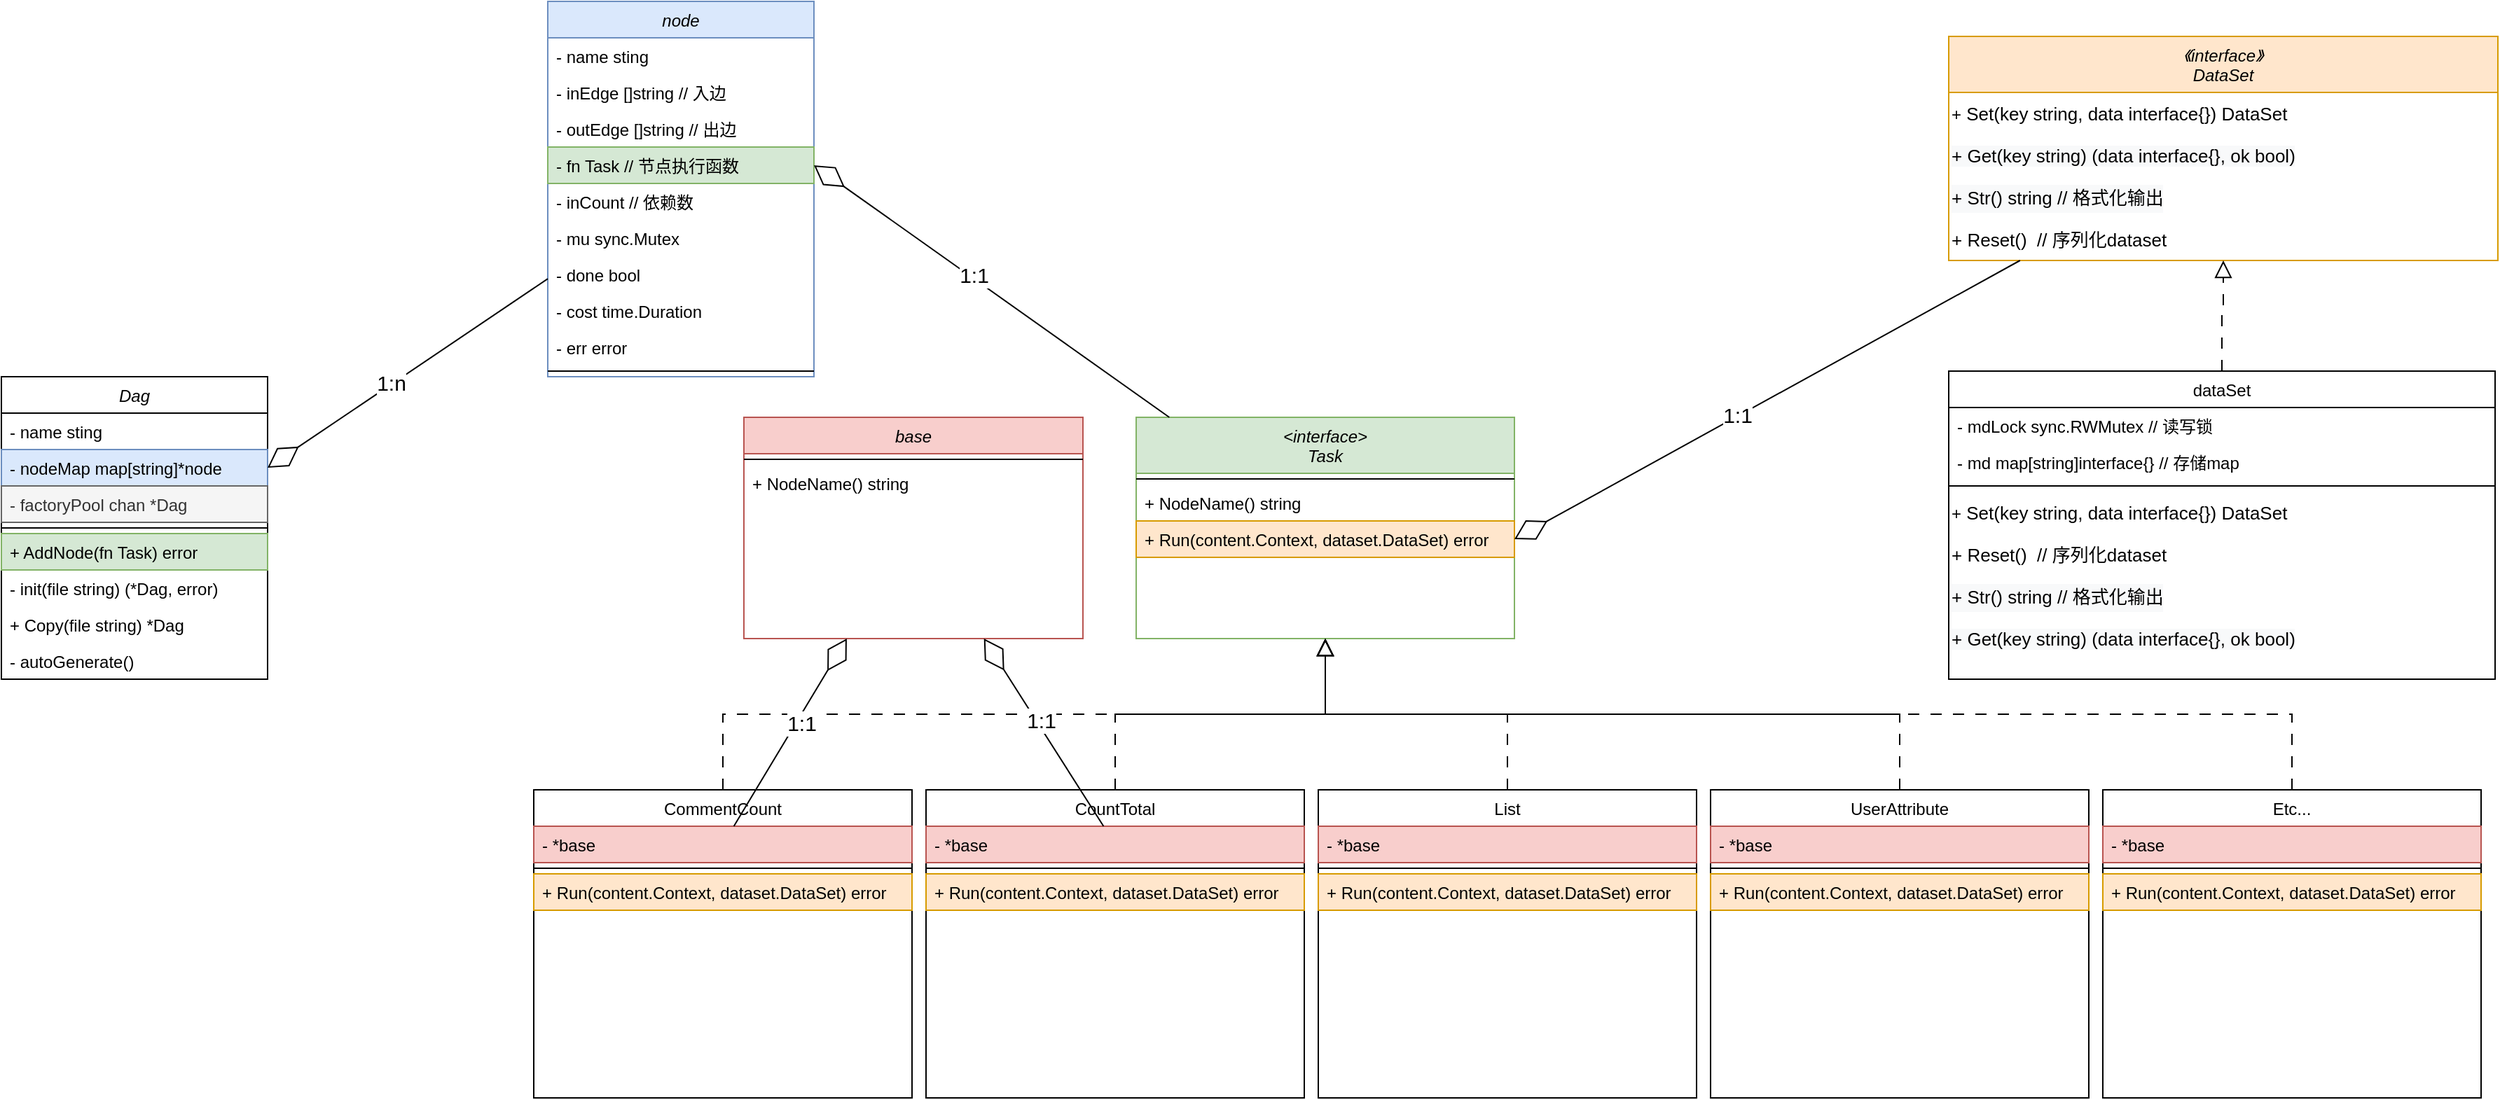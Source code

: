 <mxfile version="24.7.16">
  <diagram name="第 1 页" id="v13qHJoqfvRbCU6Fkaf9">
    <mxGraphModel dx="1930" dy="604" grid="1" gridSize="10" guides="1" tooltips="1" connect="1" arrows="1" fold="1" page="1" pageScale="1" pageWidth="827" pageHeight="1169" math="0" shadow="0">
      <root>
        <mxCell id="0" />
        <mxCell id="1" parent="0" />
        <mxCell id="w0srNRNJxV0aufEhzPkD-31" value="Dag" style="swimlane;fontStyle=2;align=center;verticalAlign=top;childLayout=stackLayout;horizontal=1;startSize=26;horizontalStack=0;resizeParent=1;resizeLast=0;collapsible=1;marginBottom=0;rounded=0;shadow=0;strokeWidth=1;fontSize=12;" vertex="1" parent="1">
          <mxGeometry x="-290" y="585" width="190" height="216" as="geometry">
            <mxRectangle x="230" y="140" width="160" height="26" as="alternateBounds" />
          </mxGeometry>
        </mxCell>
        <mxCell id="w0srNRNJxV0aufEhzPkD-32" value="- name sting" style="text;align=left;verticalAlign=top;spacingLeft=4;spacingRight=4;overflow=hidden;rotatable=0;points=[[0,0.5],[1,0.5]];portConstraint=eastwest;fontSize=12;" vertex="1" parent="w0srNRNJxV0aufEhzPkD-31">
          <mxGeometry y="26" width="190" height="26" as="geometry" />
        </mxCell>
        <mxCell id="w0srNRNJxV0aufEhzPkD-33" value="- nodeMap map[string]*node" style="text;align=left;verticalAlign=top;spacingLeft=4;spacingRight=4;overflow=hidden;rotatable=0;points=[[0,0.5],[1,0.5]];portConstraint=eastwest;rounded=0;shadow=0;html=0;fillColor=#dae8fc;strokeColor=#6c8ebf;fontSize=12;" vertex="1" parent="w0srNRNJxV0aufEhzPkD-31">
          <mxGeometry y="52" width="190" height="26" as="geometry" />
        </mxCell>
        <mxCell id="w0srNRNJxV0aufEhzPkD-34" value="- factoryPool chan *Dag" style="text;align=left;verticalAlign=top;spacingLeft=4;spacingRight=4;overflow=hidden;rotatable=0;points=[[0,0.5],[1,0.5]];portConstraint=eastwest;rounded=0;shadow=0;html=0;fillColor=#f5f5f5;fontColor=#333333;strokeColor=#666666;fontSize=12;" vertex="1" parent="w0srNRNJxV0aufEhzPkD-31">
          <mxGeometry y="78" width="190" height="26" as="geometry" />
        </mxCell>
        <mxCell id="w0srNRNJxV0aufEhzPkD-35" value="" style="line;html=1;strokeWidth=1;align=left;verticalAlign=middle;spacingTop=-1;spacingLeft=3;spacingRight=3;rotatable=0;labelPosition=right;points=[];portConstraint=eastwest;fontSize=12;" vertex="1" parent="w0srNRNJxV0aufEhzPkD-31">
          <mxGeometry y="104" width="190" height="8" as="geometry" />
        </mxCell>
        <mxCell id="w0srNRNJxV0aufEhzPkD-36" value="+ AddNode(fn Task) error" style="text;align=left;verticalAlign=top;spacingLeft=4;spacingRight=4;overflow=hidden;rotatable=0;points=[[0,0.5],[1,0.5]];portConstraint=eastwest;fillColor=#d5e8d4;strokeColor=#82b366;fontSize=12;" vertex="1" parent="w0srNRNJxV0aufEhzPkD-31">
          <mxGeometry y="112" width="190" height="26" as="geometry" />
        </mxCell>
        <mxCell id="w0srNRNJxV0aufEhzPkD-37" value="- init(file string) (*Dag, error)" style="text;align=left;verticalAlign=top;spacingLeft=4;spacingRight=4;overflow=hidden;rotatable=0;points=[[0,0.5],[1,0.5]];portConstraint=eastwest;fontSize=12;" vertex="1" parent="w0srNRNJxV0aufEhzPkD-31">
          <mxGeometry y="138" width="190" height="26" as="geometry" />
        </mxCell>
        <mxCell id="w0srNRNJxV0aufEhzPkD-38" value="+ Copy(file string) *Dag" style="text;align=left;verticalAlign=top;spacingLeft=4;spacingRight=4;overflow=hidden;rotatable=0;points=[[0,0.5],[1,0.5]];portConstraint=eastwest;fontSize=12;" vertex="1" parent="w0srNRNJxV0aufEhzPkD-31">
          <mxGeometry y="164" width="190" height="26" as="geometry" />
        </mxCell>
        <mxCell id="w0srNRNJxV0aufEhzPkD-39" value="- autoGenerate()" style="text;align=left;verticalAlign=top;spacingLeft=4;spacingRight=4;overflow=hidden;rotatable=0;points=[[0,0.5],[1,0.5]];portConstraint=eastwest;fontSize=12;" vertex="1" parent="w0srNRNJxV0aufEhzPkD-31">
          <mxGeometry y="190" width="190" height="26" as="geometry" />
        </mxCell>
        <mxCell id="w0srNRNJxV0aufEhzPkD-43" value="&lt;interface&gt;&#xa;Task" style="swimlane;fontStyle=2;align=center;verticalAlign=top;childLayout=stackLayout;horizontal=1;startSize=40;horizontalStack=0;resizeParent=1;resizeLast=0;collapsible=1;marginBottom=0;rounded=0;shadow=0;strokeWidth=1;fillColor=#d5e8d4;strokeColor=#82b366;" vertex="1" parent="1">
          <mxGeometry x="520" y="614" width="270" height="158" as="geometry">
            <mxRectangle x="230" y="140" width="160" height="26" as="alternateBounds" />
          </mxGeometry>
        </mxCell>
        <mxCell id="w0srNRNJxV0aufEhzPkD-47" value="" style="line;html=1;strokeWidth=1;align=left;verticalAlign=middle;spacingTop=-1;spacingLeft=3;spacingRight=3;rotatable=0;labelPosition=right;points=[];portConstraint=eastwest;" vertex="1" parent="w0srNRNJxV0aufEhzPkD-43">
          <mxGeometry y="40" width="270" height="8" as="geometry" />
        </mxCell>
        <mxCell id="w0srNRNJxV0aufEhzPkD-48" value="+ NodeName() string" style="text;align=left;verticalAlign=top;spacingLeft=4;spacingRight=4;overflow=hidden;rotatable=0;points=[[0,0.5],[1,0.5]];portConstraint=eastwest;" vertex="1" parent="w0srNRNJxV0aufEhzPkD-43">
          <mxGeometry y="48" width="270" height="26" as="geometry" />
        </mxCell>
        <mxCell id="w0srNRNJxV0aufEhzPkD-49" value="+ Run(content.Context, dataset.DataSet) error" style="text;align=left;verticalAlign=top;spacingLeft=4;spacingRight=4;overflow=hidden;rotatable=0;points=[[0,0.5],[1,0.5]];portConstraint=eastwest;fillColor=#ffe6cc;strokeColor=#d79b00;" vertex="1" parent="w0srNRNJxV0aufEhzPkD-43">
          <mxGeometry y="74" width="270" height="26" as="geometry" />
        </mxCell>
        <mxCell id="w0srNRNJxV0aufEhzPkD-52" value="《interface》&#xa;DataSet" style="swimlane;fontStyle=2;align=center;verticalAlign=top;childLayout=stackLayout;horizontal=1;startSize=40;horizontalStack=0;resizeParent=1;resizeLast=0;collapsible=1;marginBottom=0;rounded=0;shadow=0;strokeWidth=1;fillColor=#ffe6cc;strokeColor=#d79b00;" vertex="1" parent="1">
          <mxGeometry x="1100" y="342" width="392" height="160" as="geometry">
            <mxRectangle x="190" y="630" width="160" height="26" as="alternateBounds" />
          </mxGeometry>
        </mxCell>
        <mxCell id="w0srNRNJxV0aufEhzPkD-53" value="+&lt;font style=&quot;font-size: 13px;&quot;&gt;&amp;nbsp;Set(key string, data interface{}) DataSet&lt;/font&gt;" style="text;html=1;align=left;verticalAlign=middle;whiteSpace=wrap;rounded=0;" vertex="1" parent="w0srNRNJxV0aufEhzPkD-52">
          <mxGeometry y="40" width="392" height="30" as="geometry" />
        </mxCell>
        <mxCell id="w0srNRNJxV0aufEhzPkD-54" value="&lt;div style=&quot;font-size: 13px; line-height: 20px; white-space: pre;&quot;&gt;&lt;span style=&quot;background-color: rgb(248, 249, 250);&quot;&gt;&lt;font face=&quot;Helvetica&quot;&gt;&lt;font style=&quot;font-size: 13px;&quot;&gt;+ &lt;/font&gt;&lt;span style=&quot;white-space: normal;&quot;&gt;Get&lt;/span&gt;&lt;span style=&quot;white-space: normal;&quot;&gt;(key &lt;/span&gt;&lt;span style=&quot;white-space: normal;&quot;&gt;string&lt;/span&gt;&lt;span style=&quot;white-space: normal;&quot;&gt;) (data &lt;/span&gt;&lt;span style=&quot;white-space: normal;&quot;&gt;interface&lt;/span&gt;&lt;span style=&quot;white-space: normal;&quot;&gt;{}&lt;/span&gt;&lt;span style=&quot;white-space: normal;&quot;&gt;, &lt;/span&gt;&lt;span style=&quot;white-space: normal;&quot;&gt;ok &lt;/span&gt;&lt;span style=&quot;white-space: normal;&quot;&gt;bool&lt;/span&gt;&lt;span style=&quot;white-space: normal;&quot;&gt;)&lt;/span&gt;&lt;/font&gt;&lt;/span&gt;&lt;/div&gt;" style="text;html=1;align=left;verticalAlign=middle;whiteSpace=wrap;rounded=0;" vertex="1" parent="w0srNRNJxV0aufEhzPkD-52">
          <mxGeometry y="70" width="392" height="30" as="geometry" />
        </mxCell>
        <mxCell id="w0srNRNJxV0aufEhzPkD-55" value="&lt;div style=&quot;background-color: rgb(248, 249, 250); font-size: 13px; line-height: 20px; white-space: pre;&quot;&gt;&lt;font face=&quot;Helvetica&quot;&gt;+ Str() string // 格式化输出&lt;/font&gt;&lt;/div&gt;" style="text;html=1;align=left;verticalAlign=middle;whiteSpace=wrap;rounded=0;" vertex="1" parent="w0srNRNJxV0aufEhzPkD-52">
          <mxGeometry y="100" width="392" height="30" as="geometry" />
        </mxCell>
        <mxCell id="w0srNRNJxV0aufEhzPkD-56" value="&lt;div style=&quot;font-size: 13px; line-height: 20px; white-space: pre;&quot;&gt;&lt;font style=&quot;font-size: 13px;&quot; face=&quot;Helvetica&quot;&gt;+ Reset()  // &lt;/font&gt;&lt;span style=&quot;white-space: normal;&quot;&gt;序列化&lt;/span&gt;&lt;span style=&quot;white-space: normal;&quot;&gt;dataset&lt;/span&gt;&lt;/div&gt;" style="text;html=1;align=left;verticalAlign=middle;whiteSpace=wrap;rounded=0;" vertex="1" parent="w0srNRNJxV0aufEhzPkD-52">
          <mxGeometry y="130" width="392" height="30" as="geometry" />
        </mxCell>
        <mxCell id="w0srNRNJxV0aufEhzPkD-57" value="" style="endArrow=block;endSize=10;endFill=0;shadow=0;strokeWidth=1;rounded=0;curved=0;edgeStyle=elbowEdgeStyle;elbow=vertical;dashed=1;dashPattern=8 8;entryX=0.5;entryY=1;entryDx=0;entryDy=0;exitX=0.5;exitY=0;exitDx=0;exitDy=0;" edge="1" parent="1" source="w0srNRNJxV0aufEhzPkD-58" target="w0srNRNJxV0aufEhzPkD-56">
          <mxGeometry width="160" relative="1" as="geometry">
            <mxPoint x="1296" y="601" as="sourcePoint" />
            <mxPoint x="1260" y="561" as="targetPoint" />
          </mxGeometry>
        </mxCell>
        <mxCell id="w0srNRNJxV0aufEhzPkD-58" value="dataSet" style="swimlane;fontStyle=0;align=center;verticalAlign=top;childLayout=stackLayout;horizontal=1;startSize=26;horizontalStack=0;resizeParent=1;resizeLast=0;collapsible=1;marginBottom=0;rounded=0;shadow=0;strokeWidth=1;" vertex="1" parent="1">
          <mxGeometry x="1100" y="581" width="390" height="220" as="geometry">
            <mxRectangle x="130" y="380" width="160" height="26" as="alternateBounds" />
          </mxGeometry>
        </mxCell>
        <mxCell id="w0srNRNJxV0aufEhzPkD-59" value="- mdLock sync.RWMutex // 读写锁" style="text;align=left;verticalAlign=top;spacingLeft=4;spacingRight=4;overflow=hidden;rotatable=0;points=[[0,0.5],[1,0.5]];portConstraint=eastwest;" vertex="1" parent="w0srNRNJxV0aufEhzPkD-58">
          <mxGeometry y="26" width="390" height="26" as="geometry" />
        </mxCell>
        <mxCell id="w0srNRNJxV0aufEhzPkD-60" value="- md     map[string]interface{} // 存储map" style="text;align=left;verticalAlign=top;spacingLeft=4;spacingRight=4;overflow=hidden;rotatable=0;points=[[0,0.5],[1,0.5]];portConstraint=eastwest;rounded=0;shadow=0;html=0;" vertex="1" parent="w0srNRNJxV0aufEhzPkD-58">
          <mxGeometry y="52" width="390" height="26" as="geometry" />
        </mxCell>
        <mxCell id="w0srNRNJxV0aufEhzPkD-61" value="" style="line;html=1;strokeWidth=1;align=left;verticalAlign=middle;spacingTop=-1;spacingLeft=3;spacingRight=3;rotatable=0;labelPosition=right;points=[];portConstraint=eastwest;" vertex="1" parent="w0srNRNJxV0aufEhzPkD-58">
          <mxGeometry y="78" width="390" height="8" as="geometry" />
        </mxCell>
        <mxCell id="w0srNRNJxV0aufEhzPkD-62" value="+&lt;font style=&quot;font-size: 13px;&quot;&gt;&amp;nbsp;Set(key string, data interface{}) DataSet&lt;/font&gt;" style="text;html=1;align=left;verticalAlign=middle;whiteSpace=wrap;rounded=0;" vertex="1" parent="w0srNRNJxV0aufEhzPkD-58">
          <mxGeometry y="86" width="390" height="30" as="geometry" />
        </mxCell>
        <mxCell id="w0srNRNJxV0aufEhzPkD-63" value="&lt;div style=&quot;font-size: 13px; line-height: 20px; white-space: pre;&quot;&gt;&lt;font style=&quot;font-size: 13px;&quot; face=&quot;Helvetica&quot;&gt;+ Reset()  // &lt;/font&gt;&lt;span style=&quot;white-space: normal;&quot;&gt;序列化&lt;/span&gt;&lt;span style=&quot;white-space: normal;&quot;&gt;dataset&lt;/span&gt;&lt;/div&gt;" style="text;html=1;align=left;verticalAlign=middle;whiteSpace=wrap;rounded=0;" vertex="1" parent="w0srNRNJxV0aufEhzPkD-58">
          <mxGeometry y="116" width="390" height="30" as="geometry" />
        </mxCell>
        <mxCell id="w0srNRNJxV0aufEhzPkD-64" value="&lt;div style=&quot;background-color: rgb(248, 249, 250); font-size: 13px; line-height: 20px; white-space: pre;&quot;&gt;&lt;font face=&quot;Helvetica&quot;&gt;+ Str() string // 格式化输出&lt;/font&gt;&lt;/div&gt;" style="text;html=1;align=left;verticalAlign=middle;whiteSpace=wrap;rounded=0;" vertex="1" parent="w0srNRNJxV0aufEhzPkD-58">
          <mxGeometry y="146" width="390" height="30" as="geometry" />
        </mxCell>
        <mxCell id="w0srNRNJxV0aufEhzPkD-65" value="&lt;div style=&quot;font-size: 13px; line-height: 20px; white-space: pre;&quot;&gt;&lt;span style=&quot;background-color: rgb(248, 249, 250);&quot;&gt;&lt;font face=&quot;Helvetica&quot;&gt;&lt;font style=&quot;font-size: 13px;&quot;&gt;+ &lt;/font&gt;&lt;span style=&quot;white-space: normal;&quot;&gt;Get&lt;/span&gt;&lt;span style=&quot;white-space: normal;&quot;&gt;(key &lt;/span&gt;&lt;span style=&quot;white-space: normal;&quot;&gt;string&lt;/span&gt;&lt;span style=&quot;white-space: normal;&quot;&gt;) (data &lt;/span&gt;&lt;span style=&quot;white-space: normal;&quot;&gt;interface&lt;/span&gt;&lt;span style=&quot;white-space: normal;&quot;&gt;{}&lt;/span&gt;&lt;span style=&quot;white-space: normal;&quot;&gt;, &lt;/span&gt;&lt;span style=&quot;white-space: normal;&quot;&gt;ok &lt;/span&gt;&lt;span style=&quot;white-space: normal;&quot;&gt;bool&lt;/span&gt;&lt;span style=&quot;white-space: normal;&quot;&gt;)&lt;/span&gt;&lt;/font&gt;&lt;/span&gt;&lt;/div&gt;" style="text;html=1;align=left;verticalAlign=middle;whiteSpace=wrap;rounded=0;" vertex="1" parent="w0srNRNJxV0aufEhzPkD-58">
          <mxGeometry y="176" width="390" height="30" as="geometry" />
        </mxCell>
        <mxCell id="w0srNRNJxV0aufEhzPkD-67" value="node" style="swimlane;fontStyle=2;align=center;verticalAlign=top;childLayout=stackLayout;horizontal=1;startSize=26;horizontalStack=0;resizeParent=1;resizeLast=0;collapsible=1;marginBottom=0;rounded=0;shadow=0;strokeWidth=1;fontSize=12;fillColor=#dae8fc;strokeColor=#6c8ebf;" vertex="1" parent="1">
          <mxGeometry x="100" y="317" width="190" height="268" as="geometry">
            <mxRectangle x="230" y="140" width="160" height="26" as="alternateBounds" />
          </mxGeometry>
        </mxCell>
        <mxCell id="w0srNRNJxV0aufEhzPkD-68" value="- name sting" style="text;align=left;verticalAlign=top;spacingLeft=4;spacingRight=4;overflow=hidden;rotatable=0;points=[[0,0.5],[1,0.5]];portConstraint=eastwest;fontSize=12;" vertex="1" parent="w0srNRNJxV0aufEhzPkD-67">
          <mxGeometry y="26" width="190" height="26" as="geometry" />
        </mxCell>
        <mxCell id="w0srNRNJxV0aufEhzPkD-69" value="- inEdge []string // 入边" style="text;align=left;verticalAlign=top;spacingLeft=4;spacingRight=4;overflow=hidden;rotatable=0;points=[[0,0.5],[1,0.5]];portConstraint=eastwest;rounded=0;shadow=0;html=0;fontSize=12;" vertex="1" parent="w0srNRNJxV0aufEhzPkD-67">
          <mxGeometry y="52" width="190" height="26" as="geometry" />
        </mxCell>
        <mxCell id="w0srNRNJxV0aufEhzPkD-70" value="- outEdge []string // 出边" style="text;align=left;verticalAlign=top;spacingLeft=4;spacingRight=4;overflow=hidden;rotatable=0;points=[[0,0.5],[1,0.5]];portConstraint=eastwest;rounded=0;shadow=0;html=0;fontSize=12;" vertex="1" parent="w0srNRNJxV0aufEhzPkD-67">
          <mxGeometry y="78" width="190" height="26" as="geometry" />
        </mxCell>
        <mxCell id="w0srNRNJxV0aufEhzPkD-76" value="- fn Task // 节点执行函数" style="text;align=left;verticalAlign=top;spacingLeft=4;spacingRight=4;overflow=hidden;rotatable=0;points=[[0,0.5],[1,0.5]];portConstraint=eastwest;rounded=0;shadow=0;html=0;fontSize=12;fillColor=#d5e8d4;strokeColor=#82b366;" vertex="1" parent="w0srNRNJxV0aufEhzPkD-67">
          <mxGeometry y="104" width="190" height="26" as="geometry" />
        </mxCell>
        <mxCell id="w0srNRNJxV0aufEhzPkD-77" value="- inCount // 依赖数" style="text;align=left;verticalAlign=top;spacingLeft=4;spacingRight=4;overflow=hidden;rotatable=0;points=[[0,0.5],[1,0.5]];portConstraint=eastwest;rounded=0;shadow=0;html=0;fontSize=12;" vertex="1" parent="w0srNRNJxV0aufEhzPkD-67">
          <mxGeometry y="130" width="190" height="26" as="geometry" />
        </mxCell>
        <mxCell id="w0srNRNJxV0aufEhzPkD-78" value="- mu sync.Mutex" style="text;align=left;verticalAlign=top;spacingLeft=4;spacingRight=4;overflow=hidden;rotatable=0;points=[[0,0.5],[1,0.5]];portConstraint=eastwest;rounded=0;shadow=0;html=0;fontSize=12;" vertex="1" parent="w0srNRNJxV0aufEhzPkD-67">
          <mxGeometry y="156" width="190" height="26" as="geometry" />
        </mxCell>
        <mxCell id="w0srNRNJxV0aufEhzPkD-79" value="- done bool" style="text;align=left;verticalAlign=top;spacingLeft=4;spacingRight=4;overflow=hidden;rotatable=0;points=[[0,0.5],[1,0.5]];portConstraint=eastwest;rounded=0;shadow=0;html=0;fontSize=12;" vertex="1" parent="w0srNRNJxV0aufEhzPkD-67">
          <mxGeometry y="182" width="190" height="26" as="geometry" />
        </mxCell>
        <mxCell id="w0srNRNJxV0aufEhzPkD-80" value="- cost time.Duration" style="text;align=left;verticalAlign=top;spacingLeft=4;spacingRight=4;overflow=hidden;rotatable=0;points=[[0,0.5],[1,0.5]];portConstraint=eastwest;rounded=0;shadow=0;html=0;fontSize=12;" vertex="1" parent="w0srNRNJxV0aufEhzPkD-67">
          <mxGeometry y="208" width="190" height="26" as="geometry" />
        </mxCell>
        <mxCell id="w0srNRNJxV0aufEhzPkD-81" value="- err error" style="text;align=left;verticalAlign=top;spacingLeft=4;spacingRight=4;overflow=hidden;rotatable=0;points=[[0,0.5],[1,0.5]];portConstraint=eastwest;rounded=0;shadow=0;html=0;fontSize=12;" vertex="1" parent="w0srNRNJxV0aufEhzPkD-67">
          <mxGeometry y="234" width="190" height="26" as="geometry" />
        </mxCell>
        <mxCell id="w0srNRNJxV0aufEhzPkD-71" value="" style="line;html=1;strokeWidth=1;align=left;verticalAlign=middle;spacingTop=-1;spacingLeft=3;spacingRight=3;rotatable=0;labelPosition=right;points=[];portConstraint=eastwest;fontSize=12;" vertex="1" parent="w0srNRNJxV0aufEhzPkD-67">
          <mxGeometry y="260" width="190" height="8" as="geometry" />
        </mxCell>
        <mxCell id="w0srNRNJxV0aufEhzPkD-82" value="" style="endArrow=diamondThin;endFill=0;endSize=24;html=1;rounded=0;entryX=1;entryY=0.5;entryDx=0;entryDy=0;" edge="1" parent="1" source="w0srNRNJxV0aufEhzPkD-52" target="w0srNRNJxV0aufEhzPkD-49">
          <mxGeometry width="160" relative="1" as="geometry">
            <mxPoint x="1098" y="689" as="sourcePoint" />
            <mxPoint x="790" y="697" as="targetPoint" />
          </mxGeometry>
        </mxCell>
        <mxCell id="w0srNRNJxV0aufEhzPkD-83" value="&lt;font style=&quot;font-size: 15px;&quot;&gt;1:1&lt;/font&gt;" style="edgeLabel;html=1;align=center;verticalAlign=middle;resizable=0;points=[];" vertex="1" connectable="0" parent="w0srNRNJxV0aufEhzPkD-82">
          <mxGeometry x="0.122" y="-2" relative="1" as="geometry">
            <mxPoint x="1" as="offset" />
          </mxGeometry>
        </mxCell>
        <mxCell id="w0srNRNJxV0aufEhzPkD-84" value="" style="endArrow=diamondThin;endFill=0;endSize=24;html=1;rounded=0;entryX=1;entryY=0.5;entryDx=0;entryDy=0;" edge="1" parent="1" source="w0srNRNJxV0aufEhzPkD-67" target="w0srNRNJxV0aufEhzPkD-33">
          <mxGeometry width="160" relative="1" as="geometry">
            <mxPoint x="588" y="920" as="sourcePoint" />
            <mxPoint x="270" y="933" as="targetPoint" />
          </mxGeometry>
        </mxCell>
        <mxCell id="w0srNRNJxV0aufEhzPkD-85" value="&lt;font style=&quot;font-size: 15px;&quot;&gt;1:n&lt;/font&gt;" style="edgeLabel;html=1;align=center;verticalAlign=middle;resizable=0;points=[];" vertex="1" connectable="0" parent="w0srNRNJxV0aufEhzPkD-84">
          <mxGeometry x="0.122" y="-2" relative="1" as="geometry">
            <mxPoint x="1" as="offset" />
          </mxGeometry>
        </mxCell>
        <mxCell id="w0srNRNJxV0aufEhzPkD-86" value="" style="endArrow=diamondThin;endFill=0;endSize=24;html=1;rounded=0;entryX=1;entryY=0.5;entryDx=0;entryDy=0;" edge="1" parent="1" source="w0srNRNJxV0aufEhzPkD-43" target="w0srNRNJxV0aufEhzPkD-76">
          <mxGeometry width="160" relative="1" as="geometry">
            <mxPoint x="1100" y="708" as="sourcePoint" />
            <mxPoint x="782" y="721" as="targetPoint" />
          </mxGeometry>
        </mxCell>
        <mxCell id="w0srNRNJxV0aufEhzPkD-87" value="&lt;font style=&quot;font-size: 15px;&quot;&gt;1:1&lt;/font&gt;" style="edgeLabel;html=1;align=center;verticalAlign=middle;resizable=0;points=[];" vertex="1" connectable="0" parent="w0srNRNJxV0aufEhzPkD-86">
          <mxGeometry x="0.122" y="-2" relative="1" as="geometry">
            <mxPoint x="1" as="offset" />
          </mxGeometry>
        </mxCell>
        <mxCell id="w0srNRNJxV0aufEhzPkD-88" value="" style="endArrow=block;endSize=10;endFill=0;shadow=0;strokeWidth=1;rounded=0;curved=0;edgeStyle=elbowEdgeStyle;elbow=vertical;dashed=1;dashPattern=8 8;exitX=0.5;exitY=0;exitDx=0;exitDy=0;" edge="1" parent="1" source="w0srNRNJxV0aufEhzPkD-89" target="w0srNRNJxV0aufEhzPkD-43">
          <mxGeometry width="160" relative="1" as="geometry">
            <mxPoint x="676" y="909" as="sourcePoint" />
            <mxPoint x="676" y="810" as="targetPoint" />
          </mxGeometry>
        </mxCell>
        <mxCell id="w0srNRNJxV0aufEhzPkD-89" value="CommentCount" style="swimlane;fontStyle=0;align=center;verticalAlign=top;childLayout=stackLayout;horizontal=1;startSize=26;horizontalStack=0;resizeParent=1;resizeLast=0;collapsible=1;marginBottom=0;rounded=0;shadow=0;strokeWidth=1;" vertex="1" parent="1">
          <mxGeometry x="90" y="880" width="270" height="220" as="geometry">
            <mxRectangle x="130" y="380" width="160" height="26" as="alternateBounds" />
          </mxGeometry>
        </mxCell>
        <mxCell id="w0srNRNJxV0aufEhzPkD-91" value="- *base" style="text;align=left;verticalAlign=top;spacingLeft=4;spacingRight=4;overflow=hidden;rotatable=0;points=[[0,0.5],[1,0.5]];portConstraint=eastwest;rounded=0;shadow=0;html=0;fillColor=#f8cecc;strokeColor=#b85450;" vertex="1" parent="w0srNRNJxV0aufEhzPkD-89">
          <mxGeometry y="26" width="270" height="26" as="geometry" />
        </mxCell>
        <mxCell id="w0srNRNJxV0aufEhzPkD-92" value="" style="line;html=1;strokeWidth=1;align=left;verticalAlign=middle;spacingTop=-1;spacingLeft=3;spacingRight=3;rotatable=0;labelPosition=right;points=[];portConstraint=eastwest;" vertex="1" parent="w0srNRNJxV0aufEhzPkD-89">
          <mxGeometry y="52" width="270" height="8" as="geometry" />
        </mxCell>
        <mxCell id="w0srNRNJxV0aufEhzPkD-102" value="+ Run(content.Context, dataset.DataSet) error" style="text;align=left;verticalAlign=top;spacingLeft=4;spacingRight=4;overflow=hidden;rotatable=0;points=[[0,0.5],[1,0.5]];portConstraint=eastwest;fillColor=#ffe6cc;strokeColor=#d79b00;" vertex="1" parent="w0srNRNJxV0aufEhzPkD-89">
          <mxGeometry y="60" width="270" height="26" as="geometry" />
        </mxCell>
        <mxCell id="w0srNRNJxV0aufEhzPkD-97" value="base" style="swimlane;fontStyle=2;align=center;verticalAlign=top;childLayout=stackLayout;horizontal=1;startSize=26;horizontalStack=0;resizeParent=1;resizeLast=0;collapsible=1;marginBottom=0;rounded=0;shadow=0;strokeWidth=1;fillColor=#f8cecc;strokeColor=#b85450;" vertex="1" parent="1">
          <mxGeometry x="240" y="614" width="242" height="158" as="geometry">
            <mxRectangle x="230" y="140" width="160" height="26" as="alternateBounds" />
          </mxGeometry>
        </mxCell>
        <mxCell id="w0srNRNJxV0aufEhzPkD-98" value="" style="line;html=1;strokeWidth=1;align=left;verticalAlign=middle;spacingTop=-1;spacingLeft=3;spacingRight=3;rotatable=0;labelPosition=right;points=[];portConstraint=eastwest;" vertex="1" parent="w0srNRNJxV0aufEhzPkD-97">
          <mxGeometry y="26" width="242" height="8" as="geometry" />
        </mxCell>
        <mxCell id="w0srNRNJxV0aufEhzPkD-99" value="+ NodeName() string" style="text;align=left;verticalAlign=top;spacingLeft=4;spacingRight=4;overflow=hidden;rotatable=0;points=[[0,0.5],[1,0.5]];portConstraint=eastwest;" vertex="1" parent="w0srNRNJxV0aufEhzPkD-97">
          <mxGeometry y="34" width="242" height="26" as="geometry" />
        </mxCell>
        <mxCell id="w0srNRNJxV0aufEhzPkD-103" value="CountTotal" style="swimlane;fontStyle=0;align=center;verticalAlign=top;childLayout=stackLayout;horizontal=1;startSize=26;horizontalStack=0;resizeParent=1;resizeLast=0;collapsible=1;marginBottom=0;rounded=0;shadow=0;strokeWidth=1;" vertex="1" parent="1">
          <mxGeometry x="370" y="880" width="270" height="220" as="geometry">
            <mxRectangle x="130" y="380" width="160" height="26" as="alternateBounds" />
          </mxGeometry>
        </mxCell>
        <mxCell id="w0srNRNJxV0aufEhzPkD-104" value="- *base" style="text;align=left;verticalAlign=top;spacingLeft=4;spacingRight=4;overflow=hidden;rotatable=0;points=[[0,0.5],[1,0.5]];portConstraint=eastwest;rounded=0;shadow=0;html=0;fillColor=#f8cecc;strokeColor=#b85450;" vertex="1" parent="w0srNRNJxV0aufEhzPkD-103">
          <mxGeometry y="26" width="270" height="26" as="geometry" />
        </mxCell>
        <mxCell id="w0srNRNJxV0aufEhzPkD-105" value="" style="line;html=1;strokeWidth=1;align=left;verticalAlign=middle;spacingTop=-1;spacingLeft=3;spacingRight=3;rotatable=0;labelPosition=right;points=[];portConstraint=eastwest;" vertex="1" parent="w0srNRNJxV0aufEhzPkD-103">
          <mxGeometry y="52" width="270" height="8" as="geometry" />
        </mxCell>
        <mxCell id="w0srNRNJxV0aufEhzPkD-106" value="+ Run(content.Context, dataset.DataSet) error" style="text;align=left;verticalAlign=top;spacingLeft=4;spacingRight=4;overflow=hidden;rotatable=0;points=[[0,0.5],[1,0.5]];portConstraint=eastwest;fillColor=#ffe6cc;strokeColor=#d79b00;" vertex="1" parent="w0srNRNJxV0aufEhzPkD-103">
          <mxGeometry y="60" width="270" height="26" as="geometry" />
        </mxCell>
        <mxCell id="w0srNRNJxV0aufEhzPkD-107" value="List" style="swimlane;fontStyle=0;align=center;verticalAlign=top;childLayout=stackLayout;horizontal=1;startSize=26;horizontalStack=0;resizeParent=1;resizeLast=0;collapsible=1;marginBottom=0;rounded=0;shadow=0;strokeWidth=1;" vertex="1" parent="1">
          <mxGeometry x="650" y="880" width="270" height="220" as="geometry">
            <mxRectangle x="130" y="380" width="160" height="26" as="alternateBounds" />
          </mxGeometry>
        </mxCell>
        <mxCell id="w0srNRNJxV0aufEhzPkD-108" value="- *base" style="text;align=left;verticalAlign=top;spacingLeft=4;spacingRight=4;overflow=hidden;rotatable=0;points=[[0,0.5],[1,0.5]];portConstraint=eastwest;rounded=0;shadow=0;html=0;fillColor=#f8cecc;strokeColor=#b85450;" vertex="1" parent="w0srNRNJxV0aufEhzPkD-107">
          <mxGeometry y="26" width="270" height="26" as="geometry" />
        </mxCell>
        <mxCell id="w0srNRNJxV0aufEhzPkD-109" value="" style="line;html=1;strokeWidth=1;align=left;verticalAlign=middle;spacingTop=-1;spacingLeft=3;spacingRight=3;rotatable=0;labelPosition=right;points=[];portConstraint=eastwest;" vertex="1" parent="w0srNRNJxV0aufEhzPkD-107">
          <mxGeometry y="52" width="270" height="8" as="geometry" />
        </mxCell>
        <mxCell id="w0srNRNJxV0aufEhzPkD-110" value="+ Run(content.Context, dataset.DataSet) error" style="text;align=left;verticalAlign=top;spacingLeft=4;spacingRight=4;overflow=hidden;rotatable=0;points=[[0,0.5],[1,0.5]];portConstraint=eastwest;fillColor=#ffe6cc;strokeColor=#d79b00;" vertex="1" parent="w0srNRNJxV0aufEhzPkD-107">
          <mxGeometry y="60" width="270" height="26" as="geometry" />
        </mxCell>
        <mxCell id="w0srNRNJxV0aufEhzPkD-111" value="UserAttribute" style="swimlane;fontStyle=0;align=center;verticalAlign=top;childLayout=stackLayout;horizontal=1;startSize=26;horizontalStack=0;resizeParent=1;resizeLast=0;collapsible=1;marginBottom=0;rounded=0;shadow=0;strokeWidth=1;" vertex="1" parent="1">
          <mxGeometry x="930" y="880" width="270" height="220" as="geometry">
            <mxRectangle x="130" y="380" width="160" height="26" as="alternateBounds" />
          </mxGeometry>
        </mxCell>
        <mxCell id="w0srNRNJxV0aufEhzPkD-112" value="- *base" style="text;align=left;verticalAlign=top;spacingLeft=4;spacingRight=4;overflow=hidden;rotatable=0;points=[[0,0.5],[1,0.5]];portConstraint=eastwest;rounded=0;shadow=0;html=0;fillColor=#f8cecc;strokeColor=#b85450;" vertex="1" parent="w0srNRNJxV0aufEhzPkD-111">
          <mxGeometry y="26" width="270" height="26" as="geometry" />
        </mxCell>
        <mxCell id="w0srNRNJxV0aufEhzPkD-113" value="" style="line;html=1;strokeWidth=1;align=left;verticalAlign=middle;spacingTop=-1;spacingLeft=3;spacingRight=3;rotatable=0;labelPosition=right;points=[];portConstraint=eastwest;" vertex="1" parent="w0srNRNJxV0aufEhzPkD-111">
          <mxGeometry y="52" width="270" height="8" as="geometry" />
        </mxCell>
        <mxCell id="w0srNRNJxV0aufEhzPkD-114" value="+ Run(content.Context, dataset.DataSet) error" style="text;align=left;verticalAlign=top;spacingLeft=4;spacingRight=4;overflow=hidden;rotatable=0;points=[[0,0.5],[1,0.5]];portConstraint=eastwest;fillColor=#ffe6cc;strokeColor=#d79b00;" vertex="1" parent="w0srNRNJxV0aufEhzPkD-111">
          <mxGeometry y="60" width="270" height="26" as="geometry" />
        </mxCell>
        <mxCell id="w0srNRNJxV0aufEhzPkD-115" value="" style="endArrow=block;endSize=10;endFill=0;shadow=0;strokeWidth=1;rounded=0;curved=0;edgeStyle=elbowEdgeStyle;elbow=vertical;dashed=1;dashPattern=8 8;exitX=0.5;exitY=0;exitDx=0;exitDy=0;" edge="1" parent="1" source="w0srNRNJxV0aufEhzPkD-103" target="w0srNRNJxV0aufEhzPkD-43">
          <mxGeometry width="160" relative="1" as="geometry">
            <mxPoint x="235" y="890" as="sourcePoint" />
            <mxPoint x="665" y="782" as="targetPoint" />
          </mxGeometry>
        </mxCell>
        <mxCell id="w0srNRNJxV0aufEhzPkD-116" value="" style="endArrow=block;endSize=10;endFill=0;shadow=0;strokeWidth=1;rounded=0;curved=0;edgeStyle=elbowEdgeStyle;elbow=vertical;dashed=1;dashPattern=8 8;" edge="1" parent="1" source="w0srNRNJxV0aufEhzPkD-107" target="w0srNRNJxV0aufEhzPkD-43">
          <mxGeometry width="160" relative="1" as="geometry">
            <mxPoint x="245" y="900" as="sourcePoint" />
            <mxPoint x="675" y="792" as="targetPoint" />
          </mxGeometry>
        </mxCell>
        <mxCell id="w0srNRNJxV0aufEhzPkD-117" value="" style="endArrow=block;endSize=10;endFill=0;shadow=0;strokeWidth=1;rounded=0;curved=0;edgeStyle=elbowEdgeStyle;elbow=vertical;dashed=1;dashPattern=8 8;" edge="1" parent="1" source="w0srNRNJxV0aufEhzPkD-111" target="w0srNRNJxV0aufEhzPkD-43">
          <mxGeometry width="160" relative="1" as="geometry">
            <mxPoint x="255" y="910" as="sourcePoint" />
            <mxPoint x="685" y="802" as="targetPoint" />
          </mxGeometry>
        </mxCell>
        <mxCell id="w0srNRNJxV0aufEhzPkD-118" value="Etc..." style="swimlane;fontStyle=0;align=center;verticalAlign=top;childLayout=stackLayout;horizontal=1;startSize=26;horizontalStack=0;resizeParent=1;resizeLast=0;collapsible=1;marginBottom=0;rounded=0;shadow=0;strokeWidth=1;" vertex="1" parent="1">
          <mxGeometry x="1210" y="880" width="270" height="220" as="geometry">
            <mxRectangle x="130" y="380" width="160" height="26" as="alternateBounds" />
          </mxGeometry>
        </mxCell>
        <mxCell id="w0srNRNJxV0aufEhzPkD-119" value="- *base" style="text;align=left;verticalAlign=top;spacingLeft=4;spacingRight=4;overflow=hidden;rotatable=0;points=[[0,0.5],[1,0.5]];portConstraint=eastwest;rounded=0;shadow=0;html=0;fillColor=#f8cecc;strokeColor=#b85450;" vertex="1" parent="w0srNRNJxV0aufEhzPkD-118">
          <mxGeometry y="26" width="270" height="26" as="geometry" />
        </mxCell>
        <mxCell id="w0srNRNJxV0aufEhzPkD-120" value="" style="line;html=1;strokeWidth=1;align=left;verticalAlign=middle;spacingTop=-1;spacingLeft=3;spacingRight=3;rotatable=0;labelPosition=right;points=[];portConstraint=eastwest;" vertex="1" parent="w0srNRNJxV0aufEhzPkD-118">
          <mxGeometry y="52" width="270" height="8" as="geometry" />
        </mxCell>
        <mxCell id="w0srNRNJxV0aufEhzPkD-121" value="+ Run(content.Context, dataset.DataSet) error" style="text;align=left;verticalAlign=top;spacingLeft=4;spacingRight=4;overflow=hidden;rotatable=0;points=[[0,0.5],[1,0.5]];portConstraint=eastwest;fillColor=#ffe6cc;strokeColor=#d79b00;" vertex="1" parent="w0srNRNJxV0aufEhzPkD-118">
          <mxGeometry y="60" width="270" height="26" as="geometry" />
        </mxCell>
        <mxCell id="w0srNRNJxV0aufEhzPkD-122" value="" style="endArrow=block;endSize=10;endFill=0;shadow=0;strokeWidth=1;rounded=0;curved=0;edgeStyle=elbowEdgeStyle;elbow=vertical;dashed=1;dashPattern=8 8;" edge="1" parent="1" source="w0srNRNJxV0aufEhzPkD-118" target="w0srNRNJxV0aufEhzPkD-43">
          <mxGeometry width="160" relative="1" as="geometry">
            <mxPoint x="1075" y="890" as="sourcePoint" />
            <mxPoint x="665" y="782" as="targetPoint" />
          </mxGeometry>
        </mxCell>
        <mxCell id="w0srNRNJxV0aufEhzPkD-123" value="" style="endArrow=diamondThin;endFill=0;endSize=24;html=1;rounded=0;" edge="1" parent="1" source="w0srNRNJxV0aufEhzPkD-91" target="w0srNRNJxV0aufEhzPkD-97">
          <mxGeometry width="160" relative="1" as="geometry">
            <mxPoint x="554" y="624" as="sourcePoint" />
            <mxPoint x="300" y="444" as="targetPoint" />
          </mxGeometry>
        </mxCell>
        <mxCell id="w0srNRNJxV0aufEhzPkD-124" value="&lt;font style=&quot;font-size: 15px;&quot;&gt;1:1&lt;/font&gt;" style="edgeLabel;html=1;align=center;verticalAlign=middle;resizable=0;points=[];" vertex="1" connectable="0" parent="w0srNRNJxV0aufEhzPkD-123">
          <mxGeometry x="0.122" y="-2" relative="1" as="geometry">
            <mxPoint x="1" as="offset" />
          </mxGeometry>
        </mxCell>
        <mxCell id="w0srNRNJxV0aufEhzPkD-125" value="" style="endArrow=diamondThin;endFill=0;endSize=24;html=1;rounded=0;" edge="1" parent="1" source="w0srNRNJxV0aufEhzPkD-104" target="w0srNRNJxV0aufEhzPkD-97">
          <mxGeometry width="160" relative="1" as="geometry">
            <mxPoint x="243" y="916" as="sourcePoint" />
            <mxPoint x="330" y="770" as="targetPoint" />
          </mxGeometry>
        </mxCell>
        <mxCell id="w0srNRNJxV0aufEhzPkD-126" value="&lt;font style=&quot;font-size: 15px;&quot;&gt;1:1&lt;/font&gt;" style="edgeLabel;html=1;align=center;verticalAlign=middle;resizable=0;points=[];" vertex="1" connectable="0" parent="w0srNRNJxV0aufEhzPkD-125">
          <mxGeometry x="0.122" y="-2" relative="1" as="geometry">
            <mxPoint x="1" as="offset" />
          </mxGeometry>
        </mxCell>
      </root>
    </mxGraphModel>
  </diagram>
</mxfile>
